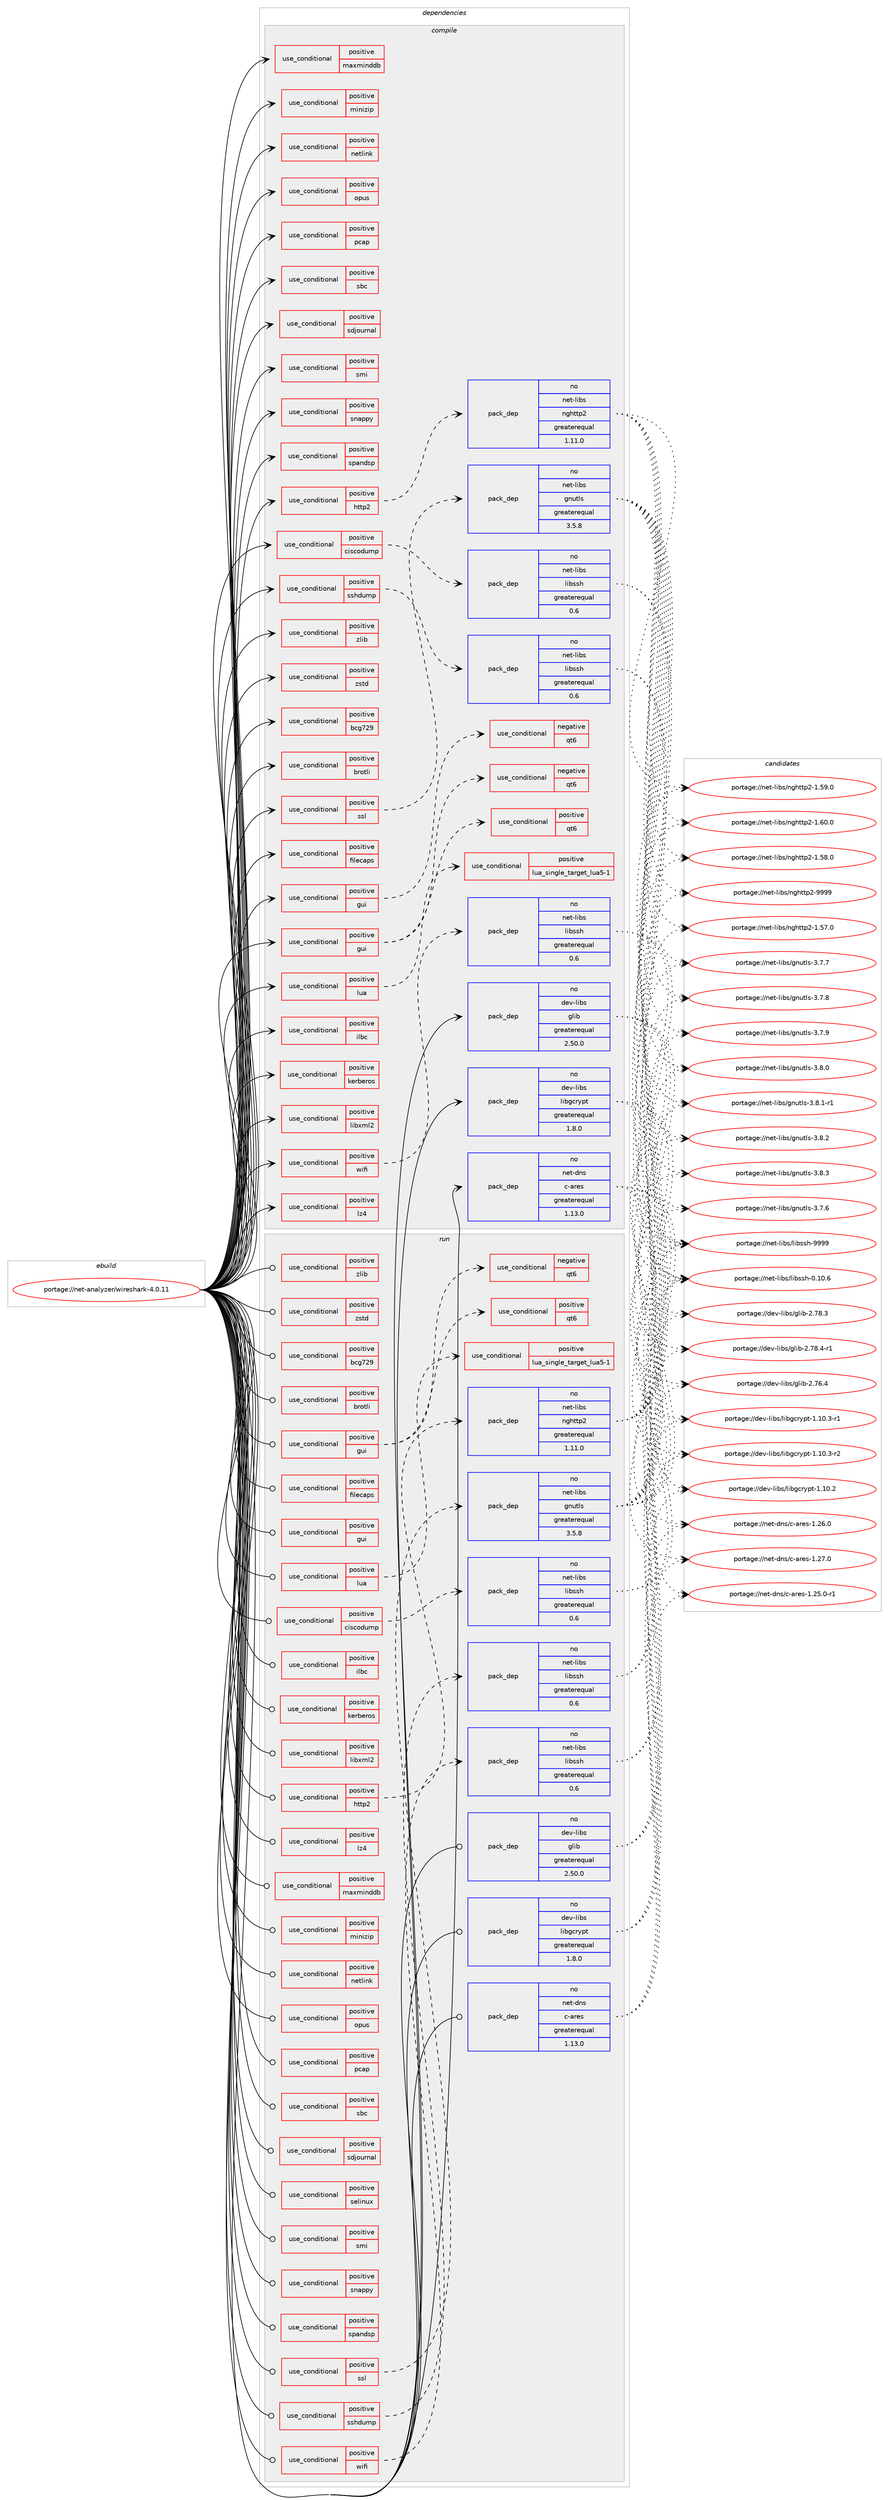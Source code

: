 digraph prolog {

# *************
# Graph options
# *************

newrank=true;
concentrate=true;
compound=true;
graph [rankdir=LR,fontname=Helvetica,fontsize=10,ranksep=1.5];#, ranksep=2.5, nodesep=0.2];
edge  [arrowhead=vee];
node  [fontname=Helvetica,fontsize=10];

# **********
# The ebuild
# **********

subgraph cluster_leftcol {
color=gray;
rank=same;
label=<<i>ebuild</i>>;
id [label="portage://net-analyzer/wireshark-4.0.11", color=red, width=4, href="../net-analyzer/wireshark-4.0.11.svg"];
}

# ****************
# The dependencies
# ****************

subgraph cluster_midcol {
color=gray;
label=<<i>dependencies</i>>;
subgraph cluster_compile {
fillcolor="#eeeeee";
style=filled;
label=<<i>compile</i>>;
subgraph cond327 {
dependency406 [label=<<TABLE BORDER="0" CELLBORDER="1" CELLSPACING="0" CELLPADDING="4"><TR><TD ROWSPAN="3" CELLPADDING="10">use_conditional</TD></TR><TR><TD>positive</TD></TR><TR><TD>bcg729</TD></TR></TABLE>>, shape=none, color=red];
# *** BEGIN UNKNOWN DEPENDENCY TYPE (TODO) ***
# dependency406 -> package_dependency(portage://net-analyzer/wireshark-4.0.11,install,no,media-libs,bcg729,none,[,,],[],[])
# *** END UNKNOWN DEPENDENCY TYPE (TODO) ***

}
id:e -> dependency406:w [weight=20,style="solid",arrowhead="vee"];
subgraph cond328 {
dependency407 [label=<<TABLE BORDER="0" CELLBORDER="1" CELLSPACING="0" CELLPADDING="4"><TR><TD ROWSPAN="3" CELLPADDING="10">use_conditional</TD></TR><TR><TD>positive</TD></TR><TR><TD>brotli</TD></TR></TABLE>>, shape=none, color=red];
# *** BEGIN UNKNOWN DEPENDENCY TYPE (TODO) ***
# dependency407 -> package_dependency(portage://net-analyzer/wireshark-4.0.11,install,no,app-arch,brotli,none,[,,],any_same_slot,[])
# *** END UNKNOWN DEPENDENCY TYPE (TODO) ***

}
id:e -> dependency407:w [weight=20,style="solid",arrowhead="vee"];
subgraph cond329 {
dependency408 [label=<<TABLE BORDER="0" CELLBORDER="1" CELLSPACING="0" CELLPADDING="4"><TR><TD ROWSPAN="3" CELLPADDING="10">use_conditional</TD></TR><TR><TD>positive</TD></TR><TR><TD>ciscodump</TD></TR></TABLE>>, shape=none, color=red];
subgraph pack66 {
dependency409 [label=<<TABLE BORDER="0" CELLBORDER="1" CELLSPACING="0" CELLPADDING="4" WIDTH="220"><TR><TD ROWSPAN="6" CELLPADDING="30">pack_dep</TD></TR><TR><TD WIDTH="110">no</TD></TR><TR><TD>net-libs</TD></TR><TR><TD>libssh</TD></TR><TR><TD>greaterequal</TD></TR><TR><TD>0.6</TD></TR></TABLE>>, shape=none, color=blue];
}
dependency408:e -> dependency409:w [weight=20,style="dashed",arrowhead="vee"];
}
id:e -> dependency408:w [weight=20,style="solid",arrowhead="vee"];
subgraph cond330 {
dependency410 [label=<<TABLE BORDER="0" CELLBORDER="1" CELLSPACING="0" CELLPADDING="4"><TR><TD ROWSPAN="3" CELLPADDING="10">use_conditional</TD></TR><TR><TD>positive</TD></TR><TR><TD>filecaps</TD></TR></TABLE>>, shape=none, color=red];
# *** BEGIN UNKNOWN DEPENDENCY TYPE (TODO) ***
# dependency410 -> package_dependency(portage://net-analyzer/wireshark-4.0.11,install,no,sys-libs,libcap,none,[,,],[],[])
# *** END UNKNOWN DEPENDENCY TYPE (TODO) ***

}
id:e -> dependency410:w [weight=20,style="solid",arrowhead="vee"];
subgraph cond331 {
dependency411 [label=<<TABLE BORDER="0" CELLBORDER="1" CELLSPACING="0" CELLPADDING="4"><TR><TD ROWSPAN="3" CELLPADDING="10">use_conditional</TD></TR><TR><TD>positive</TD></TR><TR><TD>gui</TD></TR></TABLE>>, shape=none, color=red];
subgraph cond332 {
dependency412 [label=<<TABLE BORDER="0" CELLBORDER="1" CELLSPACING="0" CELLPADDING="4"><TR><TD ROWSPAN="3" CELLPADDING="10">use_conditional</TD></TR><TR><TD>negative</TD></TR><TR><TD>qt6</TD></TR></TABLE>>, shape=none, color=red];
# *** BEGIN UNKNOWN DEPENDENCY TYPE (TODO) ***
# dependency412 -> package_dependency(portage://net-analyzer/wireshark-4.0.11,install,no,dev-qt,qtdeclarative,none,[,,],[slot(5)],[])
# *** END UNKNOWN DEPENDENCY TYPE (TODO) ***

}
dependency411:e -> dependency412:w [weight=20,style="dashed",arrowhead="vee"];
}
id:e -> dependency411:w [weight=20,style="solid",arrowhead="vee"];
subgraph cond333 {
dependency413 [label=<<TABLE BORDER="0" CELLBORDER="1" CELLSPACING="0" CELLPADDING="4"><TR><TD ROWSPAN="3" CELLPADDING="10">use_conditional</TD></TR><TR><TD>positive</TD></TR><TR><TD>gui</TD></TR></TABLE>>, shape=none, color=red];
# *** BEGIN UNKNOWN DEPENDENCY TYPE (TODO) ***
# dependency413 -> package_dependency(portage://net-analyzer/wireshark-4.0.11,install,no,x11-misc,xdg-utils,none,[,,],[],[])
# *** END UNKNOWN DEPENDENCY TYPE (TODO) ***

subgraph cond334 {
dependency414 [label=<<TABLE BORDER="0" CELLBORDER="1" CELLSPACING="0" CELLPADDING="4"><TR><TD ROWSPAN="3" CELLPADDING="10">use_conditional</TD></TR><TR><TD>positive</TD></TR><TR><TD>qt6</TD></TR></TABLE>>, shape=none, color=red];
# *** BEGIN UNKNOWN DEPENDENCY TYPE (TODO) ***
# dependency414 -> package_dependency(portage://net-analyzer/wireshark-4.0.11,install,no,dev-qt,qtbase,none,[,,],[slot(6)],[use(enable(concurrent),none),use(enable(dbus),none),use(enable(gui),none),use(enable(widgets),none)])
# *** END UNKNOWN DEPENDENCY TYPE (TODO) ***

# *** BEGIN UNKNOWN DEPENDENCY TYPE (TODO) ***
# dependency414 -> package_dependency(portage://net-analyzer/wireshark-4.0.11,install,no,dev-qt,qt5compat,none,[,,],[slot(6)],[])
# *** END UNKNOWN DEPENDENCY TYPE (TODO) ***

# *** BEGIN UNKNOWN DEPENDENCY TYPE (TODO) ***
# dependency414 -> package_dependency(portage://net-analyzer/wireshark-4.0.11,install,no,dev-qt,qtmultimedia,none,[,,],[slot(6)],[])
# *** END UNKNOWN DEPENDENCY TYPE (TODO) ***

}
dependency413:e -> dependency414:w [weight=20,style="dashed",arrowhead="vee"];
subgraph cond335 {
dependency415 [label=<<TABLE BORDER="0" CELLBORDER="1" CELLSPACING="0" CELLPADDING="4"><TR><TD ROWSPAN="3" CELLPADDING="10">use_conditional</TD></TR><TR><TD>negative</TD></TR><TR><TD>qt6</TD></TR></TABLE>>, shape=none, color=red];
# *** BEGIN UNKNOWN DEPENDENCY TYPE (TODO) ***
# dependency415 -> package_dependency(portage://net-analyzer/wireshark-4.0.11,install,no,dev-qt,qtcore,none,[,,],[slot(5)],[])
# *** END UNKNOWN DEPENDENCY TYPE (TODO) ***

# *** BEGIN UNKNOWN DEPENDENCY TYPE (TODO) ***
# dependency415 -> package_dependency(portage://net-analyzer/wireshark-4.0.11,install,no,dev-qt,qtconcurrent,none,[,,],[slot(5)],[])
# *** END UNKNOWN DEPENDENCY TYPE (TODO) ***

# *** BEGIN UNKNOWN DEPENDENCY TYPE (TODO) ***
# dependency415 -> package_dependency(portage://net-analyzer/wireshark-4.0.11,install,no,dev-qt,qtgui,none,[,,],[slot(5)],[])
# *** END UNKNOWN DEPENDENCY TYPE (TODO) ***

# *** BEGIN UNKNOWN DEPENDENCY TYPE (TODO) ***
# dependency415 -> package_dependency(portage://net-analyzer/wireshark-4.0.11,install,no,dev-qt,qtmultimedia,none,[,,],[slot(5)],[])
# *** END UNKNOWN DEPENDENCY TYPE (TODO) ***

# *** BEGIN UNKNOWN DEPENDENCY TYPE (TODO) ***
# dependency415 -> package_dependency(portage://net-analyzer/wireshark-4.0.11,install,no,dev-qt,qtprintsupport,none,[,,],[slot(5)],[])
# *** END UNKNOWN DEPENDENCY TYPE (TODO) ***

# *** BEGIN UNKNOWN DEPENDENCY TYPE (TODO) ***
# dependency415 -> package_dependency(portage://net-analyzer/wireshark-4.0.11,install,no,dev-qt,qtwidgets,none,[,,],[slot(5)],[])
# *** END UNKNOWN DEPENDENCY TYPE (TODO) ***

}
dependency413:e -> dependency415:w [weight=20,style="dashed",arrowhead="vee"];
}
id:e -> dependency413:w [weight=20,style="solid",arrowhead="vee"];
subgraph cond336 {
dependency416 [label=<<TABLE BORDER="0" CELLBORDER="1" CELLSPACING="0" CELLPADDING="4"><TR><TD ROWSPAN="3" CELLPADDING="10">use_conditional</TD></TR><TR><TD>positive</TD></TR><TR><TD>http2</TD></TR></TABLE>>, shape=none, color=red];
subgraph pack67 {
dependency417 [label=<<TABLE BORDER="0" CELLBORDER="1" CELLSPACING="0" CELLPADDING="4" WIDTH="220"><TR><TD ROWSPAN="6" CELLPADDING="30">pack_dep</TD></TR><TR><TD WIDTH="110">no</TD></TR><TR><TD>net-libs</TD></TR><TR><TD>nghttp2</TD></TR><TR><TD>greaterequal</TD></TR><TR><TD>1.11.0</TD></TR></TABLE>>, shape=none, color=blue];
}
dependency416:e -> dependency417:w [weight=20,style="dashed",arrowhead="vee"];
}
id:e -> dependency416:w [weight=20,style="solid",arrowhead="vee"];
subgraph cond337 {
dependency418 [label=<<TABLE BORDER="0" CELLBORDER="1" CELLSPACING="0" CELLPADDING="4"><TR><TD ROWSPAN="3" CELLPADDING="10">use_conditional</TD></TR><TR><TD>positive</TD></TR><TR><TD>ilbc</TD></TR></TABLE>>, shape=none, color=red];
# *** BEGIN UNKNOWN DEPENDENCY TYPE (TODO) ***
# dependency418 -> package_dependency(portage://net-analyzer/wireshark-4.0.11,install,no,media-libs,libilbc,none,[,,],any_same_slot,[])
# *** END UNKNOWN DEPENDENCY TYPE (TODO) ***

}
id:e -> dependency418:w [weight=20,style="solid",arrowhead="vee"];
subgraph cond338 {
dependency419 [label=<<TABLE BORDER="0" CELLBORDER="1" CELLSPACING="0" CELLPADDING="4"><TR><TD ROWSPAN="3" CELLPADDING="10">use_conditional</TD></TR><TR><TD>positive</TD></TR><TR><TD>kerberos</TD></TR></TABLE>>, shape=none, color=red];
# *** BEGIN UNKNOWN DEPENDENCY TYPE (TODO) ***
# dependency419 -> package_dependency(portage://net-analyzer/wireshark-4.0.11,install,no,virtual,krb5,none,[,,],[],[])
# *** END UNKNOWN DEPENDENCY TYPE (TODO) ***

}
id:e -> dependency419:w [weight=20,style="solid",arrowhead="vee"];
subgraph cond339 {
dependency420 [label=<<TABLE BORDER="0" CELLBORDER="1" CELLSPACING="0" CELLPADDING="4"><TR><TD ROWSPAN="3" CELLPADDING="10">use_conditional</TD></TR><TR><TD>positive</TD></TR><TR><TD>libxml2</TD></TR></TABLE>>, shape=none, color=red];
# *** BEGIN UNKNOWN DEPENDENCY TYPE (TODO) ***
# dependency420 -> package_dependency(portage://net-analyzer/wireshark-4.0.11,install,no,dev-libs,libxml2,none,[,,],[],[])
# *** END UNKNOWN DEPENDENCY TYPE (TODO) ***

}
id:e -> dependency420:w [weight=20,style="solid",arrowhead="vee"];
subgraph cond340 {
dependency421 [label=<<TABLE BORDER="0" CELLBORDER="1" CELLSPACING="0" CELLPADDING="4"><TR><TD ROWSPAN="3" CELLPADDING="10">use_conditional</TD></TR><TR><TD>positive</TD></TR><TR><TD>lua</TD></TR></TABLE>>, shape=none, color=red];
subgraph cond341 {
dependency422 [label=<<TABLE BORDER="0" CELLBORDER="1" CELLSPACING="0" CELLPADDING="4"><TR><TD ROWSPAN="3" CELLPADDING="10">use_conditional</TD></TR><TR><TD>positive</TD></TR><TR><TD>lua_single_target_lua5-1</TD></TR></TABLE>>, shape=none, color=red];
# *** BEGIN UNKNOWN DEPENDENCY TYPE (TODO) ***
# dependency422 -> package_dependency(portage://net-analyzer/wireshark-4.0.11,install,no,dev-lang,lua,none,[,,],[slot(5.1)],[])
# *** END UNKNOWN DEPENDENCY TYPE (TODO) ***

}
dependency421:e -> dependency422:w [weight=20,style="dashed",arrowhead="vee"];
}
id:e -> dependency421:w [weight=20,style="solid",arrowhead="vee"];
subgraph cond342 {
dependency423 [label=<<TABLE BORDER="0" CELLBORDER="1" CELLSPACING="0" CELLPADDING="4"><TR><TD ROWSPAN="3" CELLPADDING="10">use_conditional</TD></TR><TR><TD>positive</TD></TR><TR><TD>lz4</TD></TR></TABLE>>, shape=none, color=red];
# *** BEGIN UNKNOWN DEPENDENCY TYPE (TODO) ***
# dependency423 -> package_dependency(portage://net-analyzer/wireshark-4.0.11,install,no,app-arch,lz4,none,[,,],any_same_slot,[])
# *** END UNKNOWN DEPENDENCY TYPE (TODO) ***

}
id:e -> dependency423:w [weight=20,style="solid",arrowhead="vee"];
subgraph cond343 {
dependency424 [label=<<TABLE BORDER="0" CELLBORDER="1" CELLSPACING="0" CELLPADDING="4"><TR><TD ROWSPAN="3" CELLPADDING="10">use_conditional</TD></TR><TR><TD>positive</TD></TR><TR><TD>maxminddb</TD></TR></TABLE>>, shape=none, color=red];
# *** BEGIN UNKNOWN DEPENDENCY TYPE (TODO) ***
# dependency424 -> package_dependency(portage://net-analyzer/wireshark-4.0.11,install,no,dev-libs,libmaxminddb,none,[,,],any_same_slot,[])
# *** END UNKNOWN DEPENDENCY TYPE (TODO) ***

}
id:e -> dependency424:w [weight=20,style="solid",arrowhead="vee"];
subgraph cond344 {
dependency425 [label=<<TABLE BORDER="0" CELLBORDER="1" CELLSPACING="0" CELLPADDING="4"><TR><TD ROWSPAN="3" CELLPADDING="10">use_conditional</TD></TR><TR><TD>positive</TD></TR><TR><TD>minizip</TD></TR></TABLE>>, shape=none, color=red];
# *** BEGIN UNKNOWN DEPENDENCY TYPE (TODO) ***
# dependency425 -> package_dependency(portage://net-analyzer/wireshark-4.0.11,install,no,sys-libs,zlib,none,[,,],[],[use(enable(minizip),none)])
# *** END UNKNOWN DEPENDENCY TYPE (TODO) ***

}
id:e -> dependency425:w [weight=20,style="solid",arrowhead="vee"];
subgraph cond345 {
dependency426 [label=<<TABLE BORDER="0" CELLBORDER="1" CELLSPACING="0" CELLPADDING="4"><TR><TD ROWSPAN="3" CELLPADDING="10">use_conditional</TD></TR><TR><TD>positive</TD></TR><TR><TD>netlink</TD></TR></TABLE>>, shape=none, color=red];
# *** BEGIN UNKNOWN DEPENDENCY TYPE (TODO) ***
# dependency426 -> package_dependency(portage://net-analyzer/wireshark-4.0.11,install,no,dev-libs,libnl,none,[,,],[slot(3)],[])
# *** END UNKNOWN DEPENDENCY TYPE (TODO) ***

}
id:e -> dependency426:w [weight=20,style="solid",arrowhead="vee"];
subgraph cond346 {
dependency427 [label=<<TABLE BORDER="0" CELLBORDER="1" CELLSPACING="0" CELLPADDING="4"><TR><TD ROWSPAN="3" CELLPADDING="10">use_conditional</TD></TR><TR><TD>positive</TD></TR><TR><TD>opus</TD></TR></TABLE>>, shape=none, color=red];
# *** BEGIN UNKNOWN DEPENDENCY TYPE (TODO) ***
# dependency427 -> package_dependency(portage://net-analyzer/wireshark-4.0.11,install,no,media-libs,opus,none,[,,],[],[])
# *** END UNKNOWN DEPENDENCY TYPE (TODO) ***

}
id:e -> dependency427:w [weight=20,style="solid",arrowhead="vee"];
subgraph cond347 {
dependency428 [label=<<TABLE BORDER="0" CELLBORDER="1" CELLSPACING="0" CELLPADDING="4"><TR><TD ROWSPAN="3" CELLPADDING="10">use_conditional</TD></TR><TR><TD>positive</TD></TR><TR><TD>pcap</TD></TR></TABLE>>, shape=none, color=red];
# *** BEGIN UNKNOWN DEPENDENCY TYPE (TODO) ***
# dependency428 -> package_dependency(portage://net-analyzer/wireshark-4.0.11,install,no,net-libs,libpcap,none,[,,],[],[])
# *** END UNKNOWN DEPENDENCY TYPE (TODO) ***

}
id:e -> dependency428:w [weight=20,style="solid",arrowhead="vee"];
subgraph cond348 {
dependency429 [label=<<TABLE BORDER="0" CELLBORDER="1" CELLSPACING="0" CELLPADDING="4"><TR><TD ROWSPAN="3" CELLPADDING="10">use_conditional</TD></TR><TR><TD>positive</TD></TR><TR><TD>sbc</TD></TR></TABLE>>, shape=none, color=red];
# *** BEGIN UNKNOWN DEPENDENCY TYPE (TODO) ***
# dependency429 -> package_dependency(portage://net-analyzer/wireshark-4.0.11,install,no,media-libs,sbc,none,[,,],[],[])
# *** END UNKNOWN DEPENDENCY TYPE (TODO) ***

}
id:e -> dependency429:w [weight=20,style="solid",arrowhead="vee"];
subgraph cond349 {
dependency430 [label=<<TABLE BORDER="0" CELLBORDER="1" CELLSPACING="0" CELLPADDING="4"><TR><TD ROWSPAN="3" CELLPADDING="10">use_conditional</TD></TR><TR><TD>positive</TD></TR><TR><TD>sdjournal</TD></TR></TABLE>>, shape=none, color=red];
# *** BEGIN UNKNOWN DEPENDENCY TYPE (TODO) ***
# dependency430 -> package_dependency(portage://net-analyzer/wireshark-4.0.11,install,no,sys-apps,systemd,none,[,,],any_same_slot,[])
# *** END UNKNOWN DEPENDENCY TYPE (TODO) ***

}
id:e -> dependency430:w [weight=20,style="solid",arrowhead="vee"];
subgraph cond350 {
dependency431 [label=<<TABLE BORDER="0" CELLBORDER="1" CELLSPACING="0" CELLPADDING="4"><TR><TD ROWSPAN="3" CELLPADDING="10">use_conditional</TD></TR><TR><TD>positive</TD></TR><TR><TD>smi</TD></TR></TABLE>>, shape=none, color=red];
# *** BEGIN UNKNOWN DEPENDENCY TYPE (TODO) ***
# dependency431 -> package_dependency(portage://net-analyzer/wireshark-4.0.11,install,no,net-libs,libsmi,none,[,,],[],[])
# *** END UNKNOWN DEPENDENCY TYPE (TODO) ***

}
id:e -> dependency431:w [weight=20,style="solid",arrowhead="vee"];
subgraph cond351 {
dependency432 [label=<<TABLE BORDER="0" CELLBORDER="1" CELLSPACING="0" CELLPADDING="4"><TR><TD ROWSPAN="3" CELLPADDING="10">use_conditional</TD></TR><TR><TD>positive</TD></TR><TR><TD>snappy</TD></TR></TABLE>>, shape=none, color=red];
# *** BEGIN UNKNOWN DEPENDENCY TYPE (TODO) ***
# dependency432 -> package_dependency(portage://net-analyzer/wireshark-4.0.11,install,no,app-arch,snappy,none,[,,],any_same_slot,[])
# *** END UNKNOWN DEPENDENCY TYPE (TODO) ***

}
id:e -> dependency432:w [weight=20,style="solid",arrowhead="vee"];
subgraph cond352 {
dependency433 [label=<<TABLE BORDER="0" CELLBORDER="1" CELLSPACING="0" CELLPADDING="4"><TR><TD ROWSPAN="3" CELLPADDING="10">use_conditional</TD></TR><TR><TD>positive</TD></TR><TR><TD>spandsp</TD></TR></TABLE>>, shape=none, color=red];
# *** BEGIN UNKNOWN DEPENDENCY TYPE (TODO) ***
# dependency433 -> package_dependency(portage://net-analyzer/wireshark-4.0.11,install,no,media-libs,spandsp,none,[,,],any_same_slot,[])
# *** END UNKNOWN DEPENDENCY TYPE (TODO) ***

}
id:e -> dependency433:w [weight=20,style="solid",arrowhead="vee"];
subgraph cond353 {
dependency434 [label=<<TABLE BORDER="0" CELLBORDER="1" CELLSPACING="0" CELLPADDING="4"><TR><TD ROWSPAN="3" CELLPADDING="10">use_conditional</TD></TR><TR><TD>positive</TD></TR><TR><TD>sshdump</TD></TR></TABLE>>, shape=none, color=red];
subgraph pack68 {
dependency435 [label=<<TABLE BORDER="0" CELLBORDER="1" CELLSPACING="0" CELLPADDING="4" WIDTH="220"><TR><TD ROWSPAN="6" CELLPADDING="30">pack_dep</TD></TR><TR><TD WIDTH="110">no</TD></TR><TR><TD>net-libs</TD></TR><TR><TD>libssh</TD></TR><TR><TD>greaterequal</TD></TR><TR><TD>0.6</TD></TR></TABLE>>, shape=none, color=blue];
}
dependency434:e -> dependency435:w [weight=20,style="dashed",arrowhead="vee"];
}
id:e -> dependency434:w [weight=20,style="solid",arrowhead="vee"];
subgraph cond354 {
dependency436 [label=<<TABLE BORDER="0" CELLBORDER="1" CELLSPACING="0" CELLPADDING="4"><TR><TD ROWSPAN="3" CELLPADDING="10">use_conditional</TD></TR><TR><TD>positive</TD></TR><TR><TD>ssl</TD></TR></TABLE>>, shape=none, color=red];
subgraph pack69 {
dependency437 [label=<<TABLE BORDER="0" CELLBORDER="1" CELLSPACING="0" CELLPADDING="4" WIDTH="220"><TR><TD ROWSPAN="6" CELLPADDING="30">pack_dep</TD></TR><TR><TD WIDTH="110">no</TD></TR><TR><TD>net-libs</TD></TR><TR><TD>gnutls</TD></TR><TR><TD>greaterequal</TD></TR><TR><TD>3.5.8</TD></TR></TABLE>>, shape=none, color=blue];
}
dependency436:e -> dependency437:w [weight=20,style="dashed",arrowhead="vee"];
}
id:e -> dependency436:w [weight=20,style="solid",arrowhead="vee"];
subgraph cond355 {
dependency438 [label=<<TABLE BORDER="0" CELLBORDER="1" CELLSPACING="0" CELLPADDING="4"><TR><TD ROWSPAN="3" CELLPADDING="10">use_conditional</TD></TR><TR><TD>positive</TD></TR><TR><TD>wifi</TD></TR></TABLE>>, shape=none, color=red];
subgraph pack70 {
dependency439 [label=<<TABLE BORDER="0" CELLBORDER="1" CELLSPACING="0" CELLPADDING="4" WIDTH="220"><TR><TD ROWSPAN="6" CELLPADDING="30">pack_dep</TD></TR><TR><TD WIDTH="110">no</TD></TR><TR><TD>net-libs</TD></TR><TR><TD>libssh</TD></TR><TR><TD>greaterequal</TD></TR><TR><TD>0.6</TD></TR></TABLE>>, shape=none, color=blue];
}
dependency438:e -> dependency439:w [weight=20,style="dashed",arrowhead="vee"];
}
id:e -> dependency438:w [weight=20,style="solid",arrowhead="vee"];
subgraph cond356 {
dependency440 [label=<<TABLE BORDER="0" CELLBORDER="1" CELLSPACING="0" CELLPADDING="4"><TR><TD ROWSPAN="3" CELLPADDING="10">use_conditional</TD></TR><TR><TD>positive</TD></TR><TR><TD>zlib</TD></TR></TABLE>>, shape=none, color=red];
# *** BEGIN UNKNOWN DEPENDENCY TYPE (TODO) ***
# dependency440 -> package_dependency(portage://net-analyzer/wireshark-4.0.11,install,no,sys-libs,zlib,none,[,,],[],[])
# *** END UNKNOWN DEPENDENCY TYPE (TODO) ***

}
id:e -> dependency440:w [weight=20,style="solid",arrowhead="vee"];
subgraph cond357 {
dependency441 [label=<<TABLE BORDER="0" CELLBORDER="1" CELLSPACING="0" CELLPADDING="4"><TR><TD ROWSPAN="3" CELLPADDING="10">use_conditional</TD></TR><TR><TD>positive</TD></TR><TR><TD>zstd</TD></TR></TABLE>>, shape=none, color=red];
# *** BEGIN UNKNOWN DEPENDENCY TYPE (TODO) ***
# dependency441 -> package_dependency(portage://net-analyzer/wireshark-4.0.11,install,no,app-arch,zstd,none,[,,],any_same_slot,[])
# *** END UNKNOWN DEPENDENCY TYPE (TODO) ***

}
id:e -> dependency441:w [weight=20,style="solid",arrowhead="vee"];
# *** BEGIN UNKNOWN DEPENDENCY TYPE (TODO) ***
# id -> package_dependency(portage://net-analyzer/wireshark-4.0.11,install,no,acct-group,pcap,none,[,,],[],[])
# *** END UNKNOWN DEPENDENCY TYPE (TODO) ***

subgraph pack71 {
dependency442 [label=<<TABLE BORDER="0" CELLBORDER="1" CELLSPACING="0" CELLPADDING="4" WIDTH="220"><TR><TD ROWSPAN="6" CELLPADDING="30">pack_dep</TD></TR><TR><TD WIDTH="110">no</TD></TR><TR><TD>dev-libs</TD></TR><TR><TD>glib</TD></TR><TR><TD>greaterequal</TD></TR><TR><TD>2.50.0</TD></TR></TABLE>>, shape=none, color=blue];
}
id:e -> dependency442:w [weight=20,style="solid",arrowhead="vee"];
subgraph pack72 {
dependency443 [label=<<TABLE BORDER="0" CELLBORDER="1" CELLSPACING="0" CELLPADDING="4" WIDTH="220"><TR><TD ROWSPAN="6" CELLPADDING="30">pack_dep</TD></TR><TR><TD WIDTH="110">no</TD></TR><TR><TD>dev-libs</TD></TR><TR><TD>libgcrypt</TD></TR><TR><TD>greaterequal</TD></TR><TR><TD>1.8.0</TD></TR></TABLE>>, shape=none, color=blue];
}
id:e -> dependency443:w [weight=20,style="solid",arrowhead="vee"];
# *** BEGIN UNKNOWN DEPENDENCY TYPE (TODO) ***
# id -> package_dependency(portage://net-analyzer/wireshark-4.0.11,install,no,dev-libs,libpcre2,none,[,,],[],[])
# *** END UNKNOWN DEPENDENCY TYPE (TODO) ***

# *** BEGIN UNKNOWN DEPENDENCY TYPE (TODO) ***
# id -> package_dependency(portage://net-analyzer/wireshark-4.0.11,install,no,media-libs,speexdsp,none,[,,],[],[])
# *** END UNKNOWN DEPENDENCY TYPE (TODO) ***

subgraph pack73 {
dependency444 [label=<<TABLE BORDER="0" CELLBORDER="1" CELLSPACING="0" CELLPADDING="4" WIDTH="220"><TR><TD ROWSPAN="6" CELLPADDING="30">pack_dep</TD></TR><TR><TD WIDTH="110">no</TD></TR><TR><TD>net-dns</TD></TR><TR><TD>c-ares</TD></TR><TR><TD>greaterequal</TD></TR><TR><TD>1.13.0</TD></TR></TABLE>>, shape=none, color=blue];
}
id:e -> dependency444:w [weight=20,style="solid",arrowhead="vee"];
}
subgraph cluster_compileandrun {
fillcolor="#eeeeee";
style=filled;
label=<<i>compile and run</i>>;
}
subgraph cluster_run {
fillcolor="#eeeeee";
style=filled;
label=<<i>run</i>>;
subgraph cond358 {
dependency445 [label=<<TABLE BORDER="0" CELLBORDER="1" CELLSPACING="0" CELLPADDING="4"><TR><TD ROWSPAN="3" CELLPADDING="10">use_conditional</TD></TR><TR><TD>positive</TD></TR><TR><TD>bcg729</TD></TR></TABLE>>, shape=none, color=red];
# *** BEGIN UNKNOWN DEPENDENCY TYPE (TODO) ***
# dependency445 -> package_dependency(portage://net-analyzer/wireshark-4.0.11,run,no,media-libs,bcg729,none,[,,],[],[])
# *** END UNKNOWN DEPENDENCY TYPE (TODO) ***

}
id:e -> dependency445:w [weight=20,style="solid",arrowhead="odot"];
subgraph cond359 {
dependency446 [label=<<TABLE BORDER="0" CELLBORDER="1" CELLSPACING="0" CELLPADDING="4"><TR><TD ROWSPAN="3" CELLPADDING="10">use_conditional</TD></TR><TR><TD>positive</TD></TR><TR><TD>brotli</TD></TR></TABLE>>, shape=none, color=red];
# *** BEGIN UNKNOWN DEPENDENCY TYPE (TODO) ***
# dependency446 -> package_dependency(portage://net-analyzer/wireshark-4.0.11,run,no,app-arch,brotli,none,[,,],any_same_slot,[])
# *** END UNKNOWN DEPENDENCY TYPE (TODO) ***

}
id:e -> dependency446:w [weight=20,style="solid",arrowhead="odot"];
subgraph cond360 {
dependency447 [label=<<TABLE BORDER="0" CELLBORDER="1" CELLSPACING="0" CELLPADDING="4"><TR><TD ROWSPAN="3" CELLPADDING="10">use_conditional</TD></TR><TR><TD>positive</TD></TR><TR><TD>ciscodump</TD></TR></TABLE>>, shape=none, color=red];
subgraph pack74 {
dependency448 [label=<<TABLE BORDER="0" CELLBORDER="1" CELLSPACING="0" CELLPADDING="4" WIDTH="220"><TR><TD ROWSPAN="6" CELLPADDING="30">pack_dep</TD></TR><TR><TD WIDTH="110">no</TD></TR><TR><TD>net-libs</TD></TR><TR><TD>libssh</TD></TR><TR><TD>greaterequal</TD></TR><TR><TD>0.6</TD></TR></TABLE>>, shape=none, color=blue];
}
dependency447:e -> dependency448:w [weight=20,style="dashed",arrowhead="vee"];
}
id:e -> dependency447:w [weight=20,style="solid",arrowhead="odot"];
subgraph cond361 {
dependency449 [label=<<TABLE BORDER="0" CELLBORDER="1" CELLSPACING="0" CELLPADDING="4"><TR><TD ROWSPAN="3" CELLPADDING="10">use_conditional</TD></TR><TR><TD>positive</TD></TR><TR><TD>filecaps</TD></TR></TABLE>>, shape=none, color=red];
# *** BEGIN UNKNOWN DEPENDENCY TYPE (TODO) ***
# dependency449 -> package_dependency(portage://net-analyzer/wireshark-4.0.11,run,no,sys-libs,libcap,none,[,,],[],[])
# *** END UNKNOWN DEPENDENCY TYPE (TODO) ***

}
id:e -> dependency449:w [weight=20,style="solid",arrowhead="odot"];
subgraph cond362 {
dependency450 [label=<<TABLE BORDER="0" CELLBORDER="1" CELLSPACING="0" CELLPADDING="4"><TR><TD ROWSPAN="3" CELLPADDING="10">use_conditional</TD></TR><TR><TD>positive</TD></TR><TR><TD>gui</TD></TR></TABLE>>, shape=none, color=red];
# *** BEGIN UNKNOWN DEPENDENCY TYPE (TODO) ***
# dependency450 -> package_dependency(portage://net-analyzer/wireshark-4.0.11,run,no,virtual,freedesktop-icon-theme,none,[,,],[],[])
# *** END UNKNOWN DEPENDENCY TYPE (TODO) ***

}
id:e -> dependency450:w [weight=20,style="solid",arrowhead="odot"];
subgraph cond363 {
dependency451 [label=<<TABLE BORDER="0" CELLBORDER="1" CELLSPACING="0" CELLPADDING="4"><TR><TD ROWSPAN="3" CELLPADDING="10">use_conditional</TD></TR><TR><TD>positive</TD></TR><TR><TD>gui</TD></TR></TABLE>>, shape=none, color=red];
# *** BEGIN UNKNOWN DEPENDENCY TYPE (TODO) ***
# dependency451 -> package_dependency(portage://net-analyzer/wireshark-4.0.11,run,no,x11-misc,xdg-utils,none,[,,],[],[])
# *** END UNKNOWN DEPENDENCY TYPE (TODO) ***

subgraph cond364 {
dependency452 [label=<<TABLE BORDER="0" CELLBORDER="1" CELLSPACING="0" CELLPADDING="4"><TR><TD ROWSPAN="3" CELLPADDING="10">use_conditional</TD></TR><TR><TD>positive</TD></TR><TR><TD>qt6</TD></TR></TABLE>>, shape=none, color=red];
# *** BEGIN UNKNOWN DEPENDENCY TYPE (TODO) ***
# dependency452 -> package_dependency(portage://net-analyzer/wireshark-4.0.11,run,no,dev-qt,qtbase,none,[,,],[slot(6)],[use(enable(concurrent),none),use(enable(dbus),none),use(enable(gui),none),use(enable(widgets),none)])
# *** END UNKNOWN DEPENDENCY TYPE (TODO) ***

# *** BEGIN UNKNOWN DEPENDENCY TYPE (TODO) ***
# dependency452 -> package_dependency(portage://net-analyzer/wireshark-4.0.11,run,no,dev-qt,qt5compat,none,[,,],[slot(6)],[])
# *** END UNKNOWN DEPENDENCY TYPE (TODO) ***

# *** BEGIN UNKNOWN DEPENDENCY TYPE (TODO) ***
# dependency452 -> package_dependency(portage://net-analyzer/wireshark-4.0.11,run,no,dev-qt,qtmultimedia,none,[,,],[slot(6)],[])
# *** END UNKNOWN DEPENDENCY TYPE (TODO) ***

}
dependency451:e -> dependency452:w [weight=20,style="dashed",arrowhead="vee"];
subgraph cond365 {
dependency453 [label=<<TABLE BORDER="0" CELLBORDER="1" CELLSPACING="0" CELLPADDING="4"><TR><TD ROWSPAN="3" CELLPADDING="10">use_conditional</TD></TR><TR><TD>negative</TD></TR><TR><TD>qt6</TD></TR></TABLE>>, shape=none, color=red];
# *** BEGIN UNKNOWN DEPENDENCY TYPE (TODO) ***
# dependency453 -> package_dependency(portage://net-analyzer/wireshark-4.0.11,run,no,dev-qt,qtcore,none,[,,],[slot(5)],[])
# *** END UNKNOWN DEPENDENCY TYPE (TODO) ***

# *** BEGIN UNKNOWN DEPENDENCY TYPE (TODO) ***
# dependency453 -> package_dependency(portage://net-analyzer/wireshark-4.0.11,run,no,dev-qt,qtconcurrent,none,[,,],[slot(5)],[])
# *** END UNKNOWN DEPENDENCY TYPE (TODO) ***

# *** BEGIN UNKNOWN DEPENDENCY TYPE (TODO) ***
# dependency453 -> package_dependency(portage://net-analyzer/wireshark-4.0.11,run,no,dev-qt,qtgui,none,[,,],[slot(5)],[])
# *** END UNKNOWN DEPENDENCY TYPE (TODO) ***

# *** BEGIN UNKNOWN DEPENDENCY TYPE (TODO) ***
# dependency453 -> package_dependency(portage://net-analyzer/wireshark-4.0.11,run,no,dev-qt,qtmultimedia,none,[,,],[slot(5)],[])
# *** END UNKNOWN DEPENDENCY TYPE (TODO) ***

# *** BEGIN UNKNOWN DEPENDENCY TYPE (TODO) ***
# dependency453 -> package_dependency(portage://net-analyzer/wireshark-4.0.11,run,no,dev-qt,qtprintsupport,none,[,,],[slot(5)],[])
# *** END UNKNOWN DEPENDENCY TYPE (TODO) ***

# *** BEGIN UNKNOWN DEPENDENCY TYPE (TODO) ***
# dependency453 -> package_dependency(portage://net-analyzer/wireshark-4.0.11,run,no,dev-qt,qtwidgets,none,[,,],[slot(5)],[])
# *** END UNKNOWN DEPENDENCY TYPE (TODO) ***

}
dependency451:e -> dependency453:w [weight=20,style="dashed",arrowhead="vee"];
}
id:e -> dependency451:w [weight=20,style="solid",arrowhead="odot"];
subgraph cond366 {
dependency454 [label=<<TABLE BORDER="0" CELLBORDER="1" CELLSPACING="0" CELLPADDING="4"><TR><TD ROWSPAN="3" CELLPADDING="10">use_conditional</TD></TR><TR><TD>positive</TD></TR><TR><TD>http2</TD></TR></TABLE>>, shape=none, color=red];
subgraph pack75 {
dependency455 [label=<<TABLE BORDER="0" CELLBORDER="1" CELLSPACING="0" CELLPADDING="4" WIDTH="220"><TR><TD ROWSPAN="6" CELLPADDING="30">pack_dep</TD></TR><TR><TD WIDTH="110">no</TD></TR><TR><TD>net-libs</TD></TR><TR><TD>nghttp2</TD></TR><TR><TD>greaterequal</TD></TR><TR><TD>1.11.0</TD></TR></TABLE>>, shape=none, color=blue];
}
dependency454:e -> dependency455:w [weight=20,style="dashed",arrowhead="vee"];
}
id:e -> dependency454:w [weight=20,style="solid",arrowhead="odot"];
subgraph cond367 {
dependency456 [label=<<TABLE BORDER="0" CELLBORDER="1" CELLSPACING="0" CELLPADDING="4"><TR><TD ROWSPAN="3" CELLPADDING="10">use_conditional</TD></TR><TR><TD>positive</TD></TR><TR><TD>ilbc</TD></TR></TABLE>>, shape=none, color=red];
# *** BEGIN UNKNOWN DEPENDENCY TYPE (TODO) ***
# dependency456 -> package_dependency(portage://net-analyzer/wireshark-4.0.11,run,no,media-libs,libilbc,none,[,,],any_same_slot,[])
# *** END UNKNOWN DEPENDENCY TYPE (TODO) ***

}
id:e -> dependency456:w [weight=20,style="solid",arrowhead="odot"];
subgraph cond368 {
dependency457 [label=<<TABLE BORDER="0" CELLBORDER="1" CELLSPACING="0" CELLPADDING="4"><TR><TD ROWSPAN="3" CELLPADDING="10">use_conditional</TD></TR><TR><TD>positive</TD></TR><TR><TD>kerberos</TD></TR></TABLE>>, shape=none, color=red];
# *** BEGIN UNKNOWN DEPENDENCY TYPE (TODO) ***
# dependency457 -> package_dependency(portage://net-analyzer/wireshark-4.0.11,run,no,virtual,krb5,none,[,,],[],[])
# *** END UNKNOWN DEPENDENCY TYPE (TODO) ***

}
id:e -> dependency457:w [weight=20,style="solid",arrowhead="odot"];
subgraph cond369 {
dependency458 [label=<<TABLE BORDER="0" CELLBORDER="1" CELLSPACING="0" CELLPADDING="4"><TR><TD ROWSPAN="3" CELLPADDING="10">use_conditional</TD></TR><TR><TD>positive</TD></TR><TR><TD>libxml2</TD></TR></TABLE>>, shape=none, color=red];
# *** BEGIN UNKNOWN DEPENDENCY TYPE (TODO) ***
# dependency458 -> package_dependency(portage://net-analyzer/wireshark-4.0.11,run,no,dev-libs,libxml2,none,[,,],[],[])
# *** END UNKNOWN DEPENDENCY TYPE (TODO) ***

}
id:e -> dependency458:w [weight=20,style="solid",arrowhead="odot"];
subgraph cond370 {
dependency459 [label=<<TABLE BORDER="0" CELLBORDER="1" CELLSPACING="0" CELLPADDING="4"><TR><TD ROWSPAN="3" CELLPADDING="10">use_conditional</TD></TR><TR><TD>positive</TD></TR><TR><TD>lua</TD></TR></TABLE>>, shape=none, color=red];
subgraph cond371 {
dependency460 [label=<<TABLE BORDER="0" CELLBORDER="1" CELLSPACING="0" CELLPADDING="4"><TR><TD ROWSPAN="3" CELLPADDING="10">use_conditional</TD></TR><TR><TD>positive</TD></TR><TR><TD>lua_single_target_lua5-1</TD></TR></TABLE>>, shape=none, color=red];
# *** BEGIN UNKNOWN DEPENDENCY TYPE (TODO) ***
# dependency460 -> package_dependency(portage://net-analyzer/wireshark-4.0.11,run,no,dev-lang,lua,none,[,,],[slot(5.1)],[])
# *** END UNKNOWN DEPENDENCY TYPE (TODO) ***

}
dependency459:e -> dependency460:w [weight=20,style="dashed",arrowhead="vee"];
}
id:e -> dependency459:w [weight=20,style="solid",arrowhead="odot"];
subgraph cond372 {
dependency461 [label=<<TABLE BORDER="0" CELLBORDER="1" CELLSPACING="0" CELLPADDING="4"><TR><TD ROWSPAN="3" CELLPADDING="10">use_conditional</TD></TR><TR><TD>positive</TD></TR><TR><TD>lz4</TD></TR></TABLE>>, shape=none, color=red];
# *** BEGIN UNKNOWN DEPENDENCY TYPE (TODO) ***
# dependency461 -> package_dependency(portage://net-analyzer/wireshark-4.0.11,run,no,app-arch,lz4,none,[,,],any_same_slot,[])
# *** END UNKNOWN DEPENDENCY TYPE (TODO) ***

}
id:e -> dependency461:w [weight=20,style="solid",arrowhead="odot"];
subgraph cond373 {
dependency462 [label=<<TABLE BORDER="0" CELLBORDER="1" CELLSPACING="0" CELLPADDING="4"><TR><TD ROWSPAN="3" CELLPADDING="10">use_conditional</TD></TR><TR><TD>positive</TD></TR><TR><TD>maxminddb</TD></TR></TABLE>>, shape=none, color=red];
# *** BEGIN UNKNOWN DEPENDENCY TYPE (TODO) ***
# dependency462 -> package_dependency(portage://net-analyzer/wireshark-4.0.11,run,no,dev-libs,libmaxminddb,none,[,,],any_same_slot,[])
# *** END UNKNOWN DEPENDENCY TYPE (TODO) ***

}
id:e -> dependency462:w [weight=20,style="solid",arrowhead="odot"];
subgraph cond374 {
dependency463 [label=<<TABLE BORDER="0" CELLBORDER="1" CELLSPACING="0" CELLPADDING="4"><TR><TD ROWSPAN="3" CELLPADDING="10">use_conditional</TD></TR><TR><TD>positive</TD></TR><TR><TD>minizip</TD></TR></TABLE>>, shape=none, color=red];
# *** BEGIN UNKNOWN DEPENDENCY TYPE (TODO) ***
# dependency463 -> package_dependency(portage://net-analyzer/wireshark-4.0.11,run,no,sys-libs,zlib,none,[,,],[],[use(enable(minizip),none)])
# *** END UNKNOWN DEPENDENCY TYPE (TODO) ***

}
id:e -> dependency463:w [weight=20,style="solid",arrowhead="odot"];
subgraph cond375 {
dependency464 [label=<<TABLE BORDER="0" CELLBORDER="1" CELLSPACING="0" CELLPADDING="4"><TR><TD ROWSPAN="3" CELLPADDING="10">use_conditional</TD></TR><TR><TD>positive</TD></TR><TR><TD>netlink</TD></TR></TABLE>>, shape=none, color=red];
# *** BEGIN UNKNOWN DEPENDENCY TYPE (TODO) ***
# dependency464 -> package_dependency(portage://net-analyzer/wireshark-4.0.11,run,no,dev-libs,libnl,none,[,,],[slot(3)],[])
# *** END UNKNOWN DEPENDENCY TYPE (TODO) ***

}
id:e -> dependency464:w [weight=20,style="solid",arrowhead="odot"];
subgraph cond376 {
dependency465 [label=<<TABLE BORDER="0" CELLBORDER="1" CELLSPACING="0" CELLPADDING="4"><TR><TD ROWSPAN="3" CELLPADDING="10">use_conditional</TD></TR><TR><TD>positive</TD></TR><TR><TD>opus</TD></TR></TABLE>>, shape=none, color=red];
# *** BEGIN UNKNOWN DEPENDENCY TYPE (TODO) ***
# dependency465 -> package_dependency(portage://net-analyzer/wireshark-4.0.11,run,no,media-libs,opus,none,[,,],[],[])
# *** END UNKNOWN DEPENDENCY TYPE (TODO) ***

}
id:e -> dependency465:w [weight=20,style="solid",arrowhead="odot"];
subgraph cond377 {
dependency466 [label=<<TABLE BORDER="0" CELLBORDER="1" CELLSPACING="0" CELLPADDING="4"><TR><TD ROWSPAN="3" CELLPADDING="10">use_conditional</TD></TR><TR><TD>positive</TD></TR><TR><TD>pcap</TD></TR></TABLE>>, shape=none, color=red];
# *** BEGIN UNKNOWN DEPENDENCY TYPE (TODO) ***
# dependency466 -> package_dependency(portage://net-analyzer/wireshark-4.0.11,run,no,net-libs,libpcap,none,[,,],[],[])
# *** END UNKNOWN DEPENDENCY TYPE (TODO) ***

}
id:e -> dependency466:w [weight=20,style="solid",arrowhead="odot"];
subgraph cond378 {
dependency467 [label=<<TABLE BORDER="0" CELLBORDER="1" CELLSPACING="0" CELLPADDING="4"><TR><TD ROWSPAN="3" CELLPADDING="10">use_conditional</TD></TR><TR><TD>positive</TD></TR><TR><TD>sbc</TD></TR></TABLE>>, shape=none, color=red];
# *** BEGIN UNKNOWN DEPENDENCY TYPE (TODO) ***
# dependency467 -> package_dependency(portage://net-analyzer/wireshark-4.0.11,run,no,media-libs,sbc,none,[,,],[],[])
# *** END UNKNOWN DEPENDENCY TYPE (TODO) ***

}
id:e -> dependency467:w [weight=20,style="solid",arrowhead="odot"];
subgraph cond379 {
dependency468 [label=<<TABLE BORDER="0" CELLBORDER="1" CELLSPACING="0" CELLPADDING="4"><TR><TD ROWSPAN="3" CELLPADDING="10">use_conditional</TD></TR><TR><TD>positive</TD></TR><TR><TD>sdjournal</TD></TR></TABLE>>, shape=none, color=red];
# *** BEGIN UNKNOWN DEPENDENCY TYPE (TODO) ***
# dependency468 -> package_dependency(portage://net-analyzer/wireshark-4.0.11,run,no,sys-apps,systemd,none,[,,],any_same_slot,[])
# *** END UNKNOWN DEPENDENCY TYPE (TODO) ***

}
id:e -> dependency468:w [weight=20,style="solid",arrowhead="odot"];
subgraph cond380 {
dependency469 [label=<<TABLE BORDER="0" CELLBORDER="1" CELLSPACING="0" CELLPADDING="4"><TR><TD ROWSPAN="3" CELLPADDING="10">use_conditional</TD></TR><TR><TD>positive</TD></TR><TR><TD>selinux</TD></TR></TABLE>>, shape=none, color=red];
# *** BEGIN UNKNOWN DEPENDENCY TYPE (TODO) ***
# dependency469 -> package_dependency(portage://net-analyzer/wireshark-4.0.11,run,no,sec-policy,selinux-wireshark,none,[,,],[],[])
# *** END UNKNOWN DEPENDENCY TYPE (TODO) ***

}
id:e -> dependency469:w [weight=20,style="solid",arrowhead="odot"];
subgraph cond381 {
dependency470 [label=<<TABLE BORDER="0" CELLBORDER="1" CELLSPACING="0" CELLPADDING="4"><TR><TD ROWSPAN="3" CELLPADDING="10">use_conditional</TD></TR><TR><TD>positive</TD></TR><TR><TD>smi</TD></TR></TABLE>>, shape=none, color=red];
# *** BEGIN UNKNOWN DEPENDENCY TYPE (TODO) ***
# dependency470 -> package_dependency(portage://net-analyzer/wireshark-4.0.11,run,no,net-libs,libsmi,none,[,,],[],[])
# *** END UNKNOWN DEPENDENCY TYPE (TODO) ***

}
id:e -> dependency470:w [weight=20,style="solid",arrowhead="odot"];
subgraph cond382 {
dependency471 [label=<<TABLE BORDER="0" CELLBORDER="1" CELLSPACING="0" CELLPADDING="4"><TR><TD ROWSPAN="3" CELLPADDING="10">use_conditional</TD></TR><TR><TD>positive</TD></TR><TR><TD>snappy</TD></TR></TABLE>>, shape=none, color=red];
# *** BEGIN UNKNOWN DEPENDENCY TYPE (TODO) ***
# dependency471 -> package_dependency(portage://net-analyzer/wireshark-4.0.11,run,no,app-arch,snappy,none,[,,],any_same_slot,[])
# *** END UNKNOWN DEPENDENCY TYPE (TODO) ***

}
id:e -> dependency471:w [weight=20,style="solid",arrowhead="odot"];
subgraph cond383 {
dependency472 [label=<<TABLE BORDER="0" CELLBORDER="1" CELLSPACING="0" CELLPADDING="4"><TR><TD ROWSPAN="3" CELLPADDING="10">use_conditional</TD></TR><TR><TD>positive</TD></TR><TR><TD>spandsp</TD></TR></TABLE>>, shape=none, color=red];
# *** BEGIN UNKNOWN DEPENDENCY TYPE (TODO) ***
# dependency472 -> package_dependency(portage://net-analyzer/wireshark-4.0.11,run,no,media-libs,spandsp,none,[,,],any_same_slot,[])
# *** END UNKNOWN DEPENDENCY TYPE (TODO) ***

}
id:e -> dependency472:w [weight=20,style="solid",arrowhead="odot"];
subgraph cond384 {
dependency473 [label=<<TABLE BORDER="0" CELLBORDER="1" CELLSPACING="0" CELLPADDING="4"><TR><TD ROWSPAN="3" CELLPADDING="10">use_conditional</TD></TR><TR><TD>positive</TD></TR><TR><TD>sshdump</TD></TR></TABLE>>, shape=none, color=red];
subgraph pack76 {
dependency474 [label=<<TABLE BORDER="0" CELLBORDER="1" CELLSPACING="0" CELLPADDING="4" WIDTH="220"><TR><TD ROWSPAN="6" CELLPADDING="30">pack_dep</TD></TR><TR><TD WIDTH="110">no</TD></TR><TR><TD>net-libs</TD></TR><TR><TD>libssh</TD></TR><TR><TD>greaterequal</TD></TR><TR><TD>0.6</TD></TR></TABLE>>, shape=none, color=blue];
}
dependency473:e -> dependency474:w [weight=20,style="dashed",arrowhead="vee"];
}
id:e -> dependency473:w [weight=20,style="solid",arrowhead="odot"];
subgraph cond385 {
dependency475 [label=<<TABLE BORDER="0" CELLBORDER="1" CELLSPACING="0" CELLPADDING="4"><TR><TD ROWSPAN="3" CELLPADDING="10">use_conditional</TD></TR><TR><TD>positive</TD></TR><TR><TD>ssl</TD></TR></TABLE>>, shape=none, color=red];
subgraph pack77 {
dependency476 [label=<<TABLE BORDER="0" CELLBORDER="1" CELLSPACING="0" CELLPADDING="4" WIDTH="220"><TR><TD ROWSPAN="6" CELLPADDING="30">pack_dep</TD></TR><TR><TD WIDTH="110">no</TD></TR><TR><TD>net-libs</TD></TR><TR><TD>gnutls</TD></TR><TR><TD>greaterequal</TD></TR><TR><TD>3.5.8</TD></TR></TABLE>>, shape=none, color=blue];
}
dependency475:e -> dependency476:w [weight=20,style="dashed",arrowhead="vee"];
}
id:e -> dependency475:w [weight=20,style="solid",arrowhead="odot"];
subgraph cond386 {
dependency477 [label=<<TABLE BORDER="0" CELLBORDER="1" CELLSPACING="0" CELLPADDING="4"><TR><TD ROWSPAN="3" CELLPADDING="10">use_conditional</TD></TR><TR><TD>positive</TD></TR><TR><TD>wifi</TD></TR></TABLE>>, shape=none, color=red];
subgraph pack78 {
dependency478 [label=<<TABLE BORDER="0" CELLBORDER="1" CELLSPACING="0" CELLPADDING="4" WIDTH="220"><TR><TD ROWSPAN="6" CELLPADDING="30">pack_dep</TD></TR><TR><TD WIDTH="110">no</TD></TR><TR><TD>net-libs</TD></TR><TR><TD>libssh</TD></TR><TR><TD>greaterequal</TD></TR><TR><TD>0.6</TD></TR></TABLE>>, shape=none, color=blue];
}
dependency477:e -> dependency478:w [weight=20,style="dashed",arrowhead="vee"];
}
id:e -> dependency477:w [weight=20,style="solid",arrowhead="odot"];
subgraph cond387 {
dependency479 [label=<<TABLE BORDER="0" CELLBORDER="1" CELLSPACING="0" CELLPADDING="4"><TR><TD ROWSPAN="3" CELLPADDING="10">use_conditional</TD></TR><TR><TD>positive</TD></TR><TR><TD>zlib</TD></TR></TABLE>>, shape=none, color=red];
# *** BEGIN UNKNOWN DEPENDENCY TYPE (TODO) ***
# dependency479 -> package_dependency(portage://net-analyzer/wireshark-4.0.11,run,no,sys-libs,zlib,none,[,,],[],[])
# *** END UNKNOWN DEPENDENCY TYPE (TODO) ***

}
id:e -> dependency479:w [weight=20,style="solid",arrowhead="odot"];
subgraph cond388 {
dependency480 [label=<<TABLE BORDER="0" CELLBORDER="1" CELLSPACING="0" CELLPADDING="4"><TR><TD ROWSPAN="3" CELLPADDING="10">use_conditional</TD></TR><TR><TD>positive</TD></TR><TR><TD>zstd</TD></TR></TABLE>>, shape=none, color=red];
# *** BEGIN UNKNOWN DEPENDENCY TYPE (TODO) ***
# dependency480 -> package_dependency(portage://net-analyzer/wireshark-4.0.11,run,no,app-arch,zstd,none,[,,],any_same_slot,[])
# *** END UNKNOWN DEPENDENCY TYPE (TODO) ***

}
id:e -> dependency480:w [weight=20,style="solid",arrowhead="odot"];
# *** BEGIN UNKNOWN DEPENDENCY TYPE (TODO) ***
# id -> package_dependency(portage://net-analyzer/wireshark-4.0.11,run,no,acct-group,pcap,none,[,,],[],[])
# *** END UNKNOWN DEPENDENCY TYPE (TODO) ***

subgraph pack79 {
dependency481 [label=<<TABLE BORDER="0" CELLBORDER="1" CELLSPACING="0" CELLPADDING="4" WIDTH="220"><TR><TD ROWSPAN="6" CELLPADDING="30">pack_dep</TD></TR><TR><TD WIDTH="110">no</TD></TR><TR><TD>dev-libs</TD></TR><TR><TD>glib</TD></TR><TR><TD>greaterequal</TD></TR><TR><TD>2.50.0</TD></TR></TABLE>>, shape=none, color=blue];
}
id:e -> dependency481:w [weight=20,style="solid",arrowhead="odot"];
subgraph pack80 {
dependency482 [label=<<TABLE BORDER="0" CELLBORDER="1" CELLSPACING="0" CELLPADDING="4" WIDTH="220"><TR><TD ROWSPAN="6" CELLPADDING="30">pack_dep</TD></TR><TR><TD WIDTH="110">no</TD></TR><TR><TD>dev-libs</TD></TR><TR><TD>libgcrypt</TD></TR><TR><TD>greaterequal</TD></TR><TR><TD>1.8.0</TD></TR></TABLE>>, shape=none, color=blue];
}
id:e -> dependency482:w [weight=20,style="solid",arrowhead="odot"];
# *** BEGIN UNKNOWN DEPENDENCY TYPE (TODO) ***
# id -> package_dependency(portage://net-analyzer/wireshark-4.0.11,run,no,dev-libs,libpcre2,none,[,,],[],[])
# *** END UNKNOWN DEPENDENCY TYPE (TODO) ***

# *** BEGIN UNKNOWN DEPENDENCY TYPE (TODO) ***
# id -> package_dependency(portage://net-analyzer/wireshark-4.0.11,run,no,media-libs,speexdsp,none,[,,],[],[])
# *** END UNKNOWN DEPENDENCY TYPE (TODO) ***

subgraph pack81 {
dependency483 [label=<<TABLE BORDER="0" CELLBORDER="1" CELLSPACING="0" CELLPADDING="4" WIDTH="220"><TR><TD ROWSPAN="6" CELLPADDING="30">pack_dep</TD></TR><TR><TD WIDTH="110">no</TD></TR><TR><TD>net-dns</TD></TR><TR><TD>c-ares</TD></TR><TR><TD>greaterequal</TD></TR><TR><TD>1.13.0</TD></TR></TABLE>>, shape=none, color=blue];
}
id:e -> dependency483:w [weight=20,style="solid",arrowhead="odot"];
}
}

# **************
# The candidates
# **************

subgraph cluster_choices {
rank=same;
color=gray;
label=<<i>candidates</i>>;

subgraph choice66 {
color=black;
nodesep=1;
choice1101011164510810598115471081059811511510445484649484654 [label="portage://net-libs/libssh-0.10.6", color=red, width=4,href="../net-libs/libssh-0.10.6.svg"];
choice110101116451081059811547108105981151151044557575757 [label="portage://net-libs/libssh-9999", color=red, width=4,href="../net-libs/libssh-9999.svg"];
dependency409:e -> choice1101011164510810598115471081059811511510445484649484654:w [style=dotted,weight="100"];
dependency409:e -> choice110101116451081059811547108105981151151044557575757:w [style=dotted,weight="100"];
}
subgraph choice67 {
color=black;
nodesep=1;
choice1101011164510810598115471101031041161161125045494653554648 [label="portage://net-libs/nghttp2-1.57.0", color=red, width=4,href="../net-libs/nghttp2-1.57.0.svg"];
choice1101011164510810598115471101031041161161125045494653564648 [label="portage://net-libs/nghttp2-1.58.0", color=red, width=4,href="../net-libs/nghttp2-1.58.0.svg"];
choice1101011164510810598115471101031041161161125045494653574648 [label="portage://net-libs/nghttp2-1.59.0", color=red, width=4,href="../net-libs/nghttp2-1.59.0.svg"];
choice1101011164510810598115471101031041161161125045494654484648 [label="portage://net-libs/nghttp2-1.60.0", color=red, width=4,href="../net-libs/nghttp2-1.60.0.svg"];
choice110101116451081059811547110103104116116112504557575757 [label="portage://net-libs/nghttp2-9999", color=red, width=4,href="../net-libs/nghttp2-9999.svg"];
dependency417:e -> choice1101011164510810598115471101031041161161125045494653554648:w [style=dotted,weight="100"];
dependency417:e -> choice1101011164510810598115471101031041161161125045494653564648:w [style=dotted,weight="100"];
dependency417:e -> choice1101011164510810598115471101031041161161125045494653574648:w [style=dotted,weight="100"];
dependency417:e -> choice1101011164510810598115471101031041161161125045494654484648:w [style=dotted,weight="100"];
dependency417:e -> choice110101116451081059811547110103104116116112504557575757:w [style=dotted,weight="100"];
}
subgraph choice68 {
color=black;
nodesep=1;
choice1101011164510810598115471081059811511510445484649484654 [label="portage://net-libs/libssh-0.10.6", color=red, width=4,href="../net-libs/libssh-0.10.6.svg"];
choice110101116451081059811547108105981151151044557575757 [label="portage://net-libs/libssh-9999", color=red, width=4,href="../net-libs/libssh-9999.svg"];
dependency435:e -> choice1101011164510810598115471081059811511510445484649484654:w [style=dotted,weight="100"];
dependency435:e -> choice110101116451081059811547108105981151151044557575757:w [style=dotted,weight="100"];
}
subgraph choice69 {
color=black;
nodesep=1;
choice110101116451081059811547103110117116108115455146554654 [label="portage://net-libs/gnutls-3.7.6", color=red, width=4,href="../net-libs/gnutls-3.7.6.svg"];
choice110101116451081059811547103110117116108115455146554655 [label="portage://net-libs/gnutls-3.7.7", color=red, width=4,href="../net-libs/gnutls-3.7.7.svg"];
choice110101116451081059811547103110117116108115455146554656 [label="portage://net-libs/gnutls-3.7.8", color=red, width=4,href="../net-libs/gnutls-3.7.8.svg"];
choice110101116451081059811547103110117116108115455146554657 [label="portage://net-libs/gnutls-3.7.9", color=red, width=4,href="../net-libs/gnutls-3.7.9.svg"];
choice110101116451081059811547103110117116108115455146564648 [label="portage://net-libs/gnutls-3.8.0", color=red, width=4,href="../net-libs/gnutls-3.8.0.svg"];
choice1101011164510810598115471031101171161081154551465646494511449 [label="portage://net-libs/gnutls-3.8.1-r1", color=red, width=4,href="../net-libs/gnutls-3.8.1-r1.svg"];
choice110101116451081059811547103110117116108115455146564650 [label="portage://net-libs/gnutls-3.8.2", color=red, width=4,href="../net-libs/gnutls-3.8.2.svg"];
choice110101116451081059811547103110117116108115455146564651 [label="portage://net-libs/gnutls-3.8.3", color=red, width=4,href="../net-libs/gnutls-3.8.3.svg"];
dependency437:e -> choice110101116451081059811547103110117116108115455146554654:w [style=dotted,weight="100"];
dependency437:e -> choice110101116451081059811547103110117116108115455146554655:w [style=dotted,weight="100"];
dependency437:e -> choice110101116451081059811547103110117116108115455146554656:w [style=dotted,weight="100"];
dependency437:e -> choice110101116451081059811547103110117116108115455146554657:w [style=dotted,weight="100"];
dependency437:e -> choice110101116451081059811547103110117116108115455146564648:w [style=dotted,weight="100"];
dependency437:e -> choice1101011164510810598115471031101171161081154551465646494511449:w [style=dotted,weight="100"];
dependency437:e -> choice110101116451081059811547103110117116108115455146564650:w [style=dotted,weight="100"];
dependency437:e -> choice110101116451081059811547103110117116108115455146564651:w [style=dotted,weight="100"];
}
subgraph choice70 {
color=black;
nodesep=1;
choice1101011164510810598115471081059811511510445484649484654 [label="portage://net-libs/libssh-0.10.6", color=red, width=4,href="../net-libs/libssh-0.10.6.svg"];
choice110101116451081059811547108105981151151044557575757 [label="portage://net-libs/libssh-9999", color=red, width=4,href="../net-libs/libssh-9999.svg"];
dependency439:e -> choice1101011164510810598115471081059811511510445484649484654:w [style=dotted,weight="100"];
dependency439:e -> choice110101116451081059811547108105981151151044557575757:w [style=dotted,weight="100"];
}
subgraph choice71 {
color=black;
nodesep=1;
choice1001011184510810598115471031081059845504655544652 [label="portage://dev-libs/glib-2.76.4", color=red, width=4,href="../dev-libs/glib-2.76.4.svg"];
choice1001011184510810598115471031081059845504655564651 [label="portage://dev-libs/glib-2.78.3", color=red, width=4,href="../dev-libs/glib-2.78.3.svg"];
choice10010111845108105981154710310810598455046555646524511449 [label="portage://dev-libs/glib-2.78.4-r1", color=red, width=4,href="../dev-libs/glib-2.78.4-r1.svg"];
dependency442:e -> choice1001011184510810598115471031081059845504655544652:w [style=dotted,weight="100"];
dependency442:e -> choice1001011184510810598115471031081059845504655564651:w [style=dotted,weight="100"];
dependency442:e -> choice10010111845108105981154710310810598455046555646524511449:w [style=dotted,weight="100"];
}
subgraph choice72 {
color=black;
nodesep=1;
choice100101118451081059811547108105981039911412111211645494649484650 [label="portage://dev-libs/libgcrypt-1.10.2", color=red, width=4,href="../dev-libs/libgcrypt-1.10.2.svg"];
choice1001011184510810598115471081059810399114121112116454946494846514511449 [label="portage://dev-libs/libgcrypt-1.10.3-r1", color=red, width=4,href="../dev-libs/libgcrypt-1.10.3-r1.svg"];
choice1001011184510810598115471081059810399114121112116454946494846514511450 [label="portage://dev-libs/libgcrypt-1.10.3-r2", color=red, width=4,href="../dev-libs/libgcrypt-1.10.3-r2.svg"];
dependency443:e -> choice100101118451081059811547108105981039911412111211645494649484650:w [style=dotted,weight="100"];
dependency443:e -> choice1001011184510810598115471081059810399114121112116454946494846514511449:w [style=dotted,weight="100"];
dependency443:e -> choice1001011184510810598115471081059810399114121112116454946494846514511450:w [style=dotted,weight="100"];
}
subgraph choice73 {
color=black;
nodesep=1;
choice1101011164510011011547994597114101115454946505346484511449 [label="portage://net-dns/c-ares-1.25.0-r1", color=red, width=4,href="../net-dns/c-ares-1.25.0-r1.svg"];
choice110101116451001101154799459711410111545494650544648 [label="portage://net-dns/c-ares-1.26.0", color=red, width=4,href="../net-dns/c-ares-1.26.0.svg"];
choice110101116451001101154799459711410111545494650554648 [label="portage://net-dns/c-ares-1.27.0", color=red, width=4,href="../net-dns/c-ares-1.27.0.svg"];
dependency444:e -> choice1101011164510011011547994597114101115454946505346484511449:w [style=dotted,weight="100"];
dependency444:e -> choice110101116451001101154799459711410111545494650544648:w [style=dotted,weight="100"];
dependency444:e -> choice110101116451001101154799459711410111545494650554648:w [style=dotted,weight="100"];
}
subgraph choice74 {
color=black;
nodesep=1;
choice1101011164510810598115471081059811511510445484649484654 [label="portage://net-libs/libssh-0.10.6", color=red, width=4,href="../net-libs/libssh-0.10.6.svg"];
choice110101116451081059811547108105981151151044557575757 [label="portage://net-libs/libssh-9999", color=red, width=4,href="../net-libs/libssh-9999.svg"];
dependency448:e -> choice1101011164510810598115471081059811511510445484649484654:w [style=dotted,weight="100"];
dependency448:e -> choice110101116451081059811547108105981151151044557575757:w [style=dotted,weight="100"];
}
subgraph choice75 {
color=black;
nodesep=1;
choice1101011164510810598115471101031041161161125045494653554648 [label="portage://net-libs/nghttp2-1.57.0", color=red, width=4,href="../net-libs/nghttp2-1.57.0.svg"];
choice1101011164510810598115471101031041161161125045494653564648 [label="portage://net-libs/nghttp2-1.58.0", color=red, width=4,href="../net-libs/nghttp2-1.58.0.svg"];
choice1101011164510810598115471101031041161161125045494653574648 [label="portage://net-libs/nghttp2-1.59.0", color=red, width=4,href="../net-libs/nghttp2-1.59.0.svg"];
choice1101011164510810598115471101031041161161125045494654484648 [label="portage://net-libs/nghttp2-1.60.0", color=red, width=4,href="../net-libs/nghttp2-1.60.0.svg"];
choice110101116451081059811547110103104116116112504557575757 [label="portage://net-libs/nghttp2-9999", color=red, width=4,href="../net-libs/nghttp2-9999.svg"];
dependency455:e -> choice1101011164510810598115471101031041161161125045494653554648:w [style=dotted,weight="100"];
dependency455:e -> choice1101011164510810598115471101031041161161125045494653564648:w [style=dotted,weight="100"];
dependency455:e -> choice1101011164510810598115471101031041161161125045494653574648:w [style=dotted,weight="100"];
dependency455:e -> choice1101011164510810598115471101031041161161125045494654484648:w [style=dotted,weight="100"];
dependency455:e -> choice110101116451081059811547110103104116116112504557575757:w [style=dotted,weight="100"];
}
subgraph choice76 {
color=black;
nodesep=1;
choice1101011164510810598115471081059811511510445484649484654 [label="portage://net-libs/libssh-0.10.6", color=red, width=4,href="../net-libs/libssh-0.10.6.svg"];
choice110101116451081059811547108105981151151044557575757 [label="portage://net-libs/libssh-9999", color=red, width=4,href="../net-libs/libssh-9999.svg"];
dependency474:e -> choice1101011164510810598115471081059811511510445484649484654:w [style=dotted,weight="100"];
dependency474:e -> choice110101116451081059811547108105981151151044557575757:w [style=dotted,weight="100"];
}
subgraph choice77 {
color=black;
nodesep=1;
choice110101116451081059811547103110117116108115455146554654 [label="portage://net-libs/gnutls-3.7.6", color=red, width=4,href="../net-libs/gnutls-3.7.6.svg"];
choice110101116451081059811547103110117116108115455146554655 [label="portage://net-libs/gnutls-3.7.7", color=red, width=4,href="../net-libs/gnutls-3.7.7.svg"];
choice110101116451081059811547103110117116108115455146554656 [label="portage://net-libs/gnutls-3.7.8", color=red, width=4,href="../net-libs/gnutls-3.7.8.svg"];
choice110101116451081059811547103110117116108115455146554657 [label="portage://net-libs/gnutls-3.7.9", color=red, width=4,href="../net-libs/gnutls-3.7.9.svg"];
choice110101116451081059811547103110117116108115455146564648 [label="portage://net-libs/gnutls-3.8.0", color=red, width=4,href="../net-libs/gnutls-3.8.0.svg"];
choice1101011164510810598115471031101171161081154551465646494511449 [label="portage://net-libs/gnutls-3.8.1-r1", color=red, width=4,href="../net-libs/gnutls-3.8.1-r1.svg"];
choice110101116451081059811547103110117116108115455146564650 [label="portage://net-libs/gnutls-3.8.2", color=red, width=4,href="../net-libs/gnutls-3.8.2.svg"];
choice110101116451081059811547103110117116108115455146564651 [label="portage://net-libs/gnutls-3.8.3", color=red, width=4,href="../net-libs/gnutls-3.8.3.svg"];
dependency476:e -> choice110101116451081059811547103110117116108115455146554654:w [style=dotted,weight="100"];
dependency476:e -> choice110101116451081059811547103110117116108115455146554655:w [style=dotted,weight="100"];
dependency476:e -> choice110101116451081059811547103110117116108115455146554656:w [style=dotted,weight="100"];
dependency476:e -> choice110101116451081059811547103110117116108115455146554657:w [style=dotted,weight="100"];
dependency476:e -> choice110101116451081059811547103110117116108115455146564648:w [style=dotted,weight="100"];
dependency476:e -> choice1101011164510810598115471031101171161081154551465646494511449:w [style=dotted,weight="100"];
dependency476:e -> choice110101116451081059811547103110117116108115455146564650:w [style=dotted,weight="100"];
dependency476:e -> choice110101116451081059811547103110117116108115455146564651:w [style=dotted,weight="100"];
}
subgraph choice78 {
color=black;
nodesep=1;
choice1101011164510810598115471081059811511510445484649484654 [label="portage://net-libs/libssh-0.10.6", color=red, width=4,href="../net-libs/libssh-0.10.6.svg"];
choice110101116451081059811547108105981151151044557575757 [label="portage://net-libs/libssh-9999", color=red, width=4,href="../net-libs/libssh-9999.svg"];
dependency478:e -> choice1101011164510810598115471081059811511510445484649484654:w [style=dotted,weight="100"];
dependency478:e -> choice110101116451081059811547108105981151151044557575757:w [style=dotted,weight="100"];
}
subgraph choice79 {
color=black;
nodesep=1;
choice1001011184510810598115471031081059845504655544652 [label="portage://dev-libs/glib-2.76.4", color=red, width=4,href="../dev-libs/glib-2.76.4.svg"];
choice1001011184510810598115471031081059845504655564651 [label="portage://dev-libs/glib-2.78.3", color=red, width=4,href="../dev-libs/glib-2.78.3.svg"];
choice10010111845108105981154710310810598455046555646524511449 [label="portage://dev-libs/glib-2.78.4-r1", color=red, width=4,href="../dev-libs/glib-2.78.4-r1.svg"];
dependency481:e -> choice1001011184510810598115471031081059845504655544652:w [style=dotted,weight="100"];
dependency481:e -> choice1001011184510810598115471031081059845504655564651:w [style=dotted,weight="100"];
dependency481:e -> choice10010111845108105981154710310810598455046555646524511449:w [style=dotted,weight="100"];
}
subgraph choice80 {
color=black;
nodesep=1;
choice100101118451081059811547108105981039911412111211645494649484650 [label="portage://dev-libs/libgcrypt-1.10.2", color=red, width=4,href="../dev-libs/libgcrypt-1.10.2.svg"];
choice1001011184510810598115471081059810399114121112116454946494846514511449 [label="portage://dev-libs/libgcrypt-1.10.3-r1", color=red, width=4,href="../dev-libs/libgcrypt-1.10.3-r1.svg"];
choice1001011184510810598115471081059810399114121112116454946494846514511450 [label="portage://dev-libs/libgcrypt-1.10.3-r2", color=red, width=4,href="../dev-libs/libgcrypt-1.10.3-r2.svg"];
dependency482:e -> choice100101118451081059811547108105981039911412111211645494649484650:w [style=dotted,weight="100"];
dependency482:e -> choice1001011184510810598115471081059810399114121112116454946494846514511449:w [style=dotted,weight="100"];
dependency482:e -> choice1001011184510810598115471081059810399114121112116454946494846514511450:w [style=dotted,weight="100"];
}
subgraph choice81 {
color=black;
nodesep=1;
choice1101011164510011011547994597114101115454946505346484511449 [label="portage://net-dns/c-ares-1.25.0-r1", color=red, width=4,href="../net-dns/c-ares-1.25.0-r1.svg"];
choice110101116451001101154799459711410111545494650544648 [label="portage://net-dns/c-ares-1.26.0", color=red, width=4,href="../net-dns/c-ares-1.26.0.svg"];
choice110101116451001101154799459711410111545494650554648 [label="portage://net-dns/c-ares-1.27.0", color=red, width=4,href="../net-dns/c-ares-1.27.0.svg"];
dependency483:e -> choice1101011164510011011547994597114101115454946505346484511449:w [style=dotted,weight="100"];
dependency483:e -> choice110101116451001101154799459711410111545494650544648:w [style=dotted,weight="100"];
dependency483:e -> choice110101116451001101154799459711410111545494650554648:w [style=dotted,weight="100"];
}
}

}
